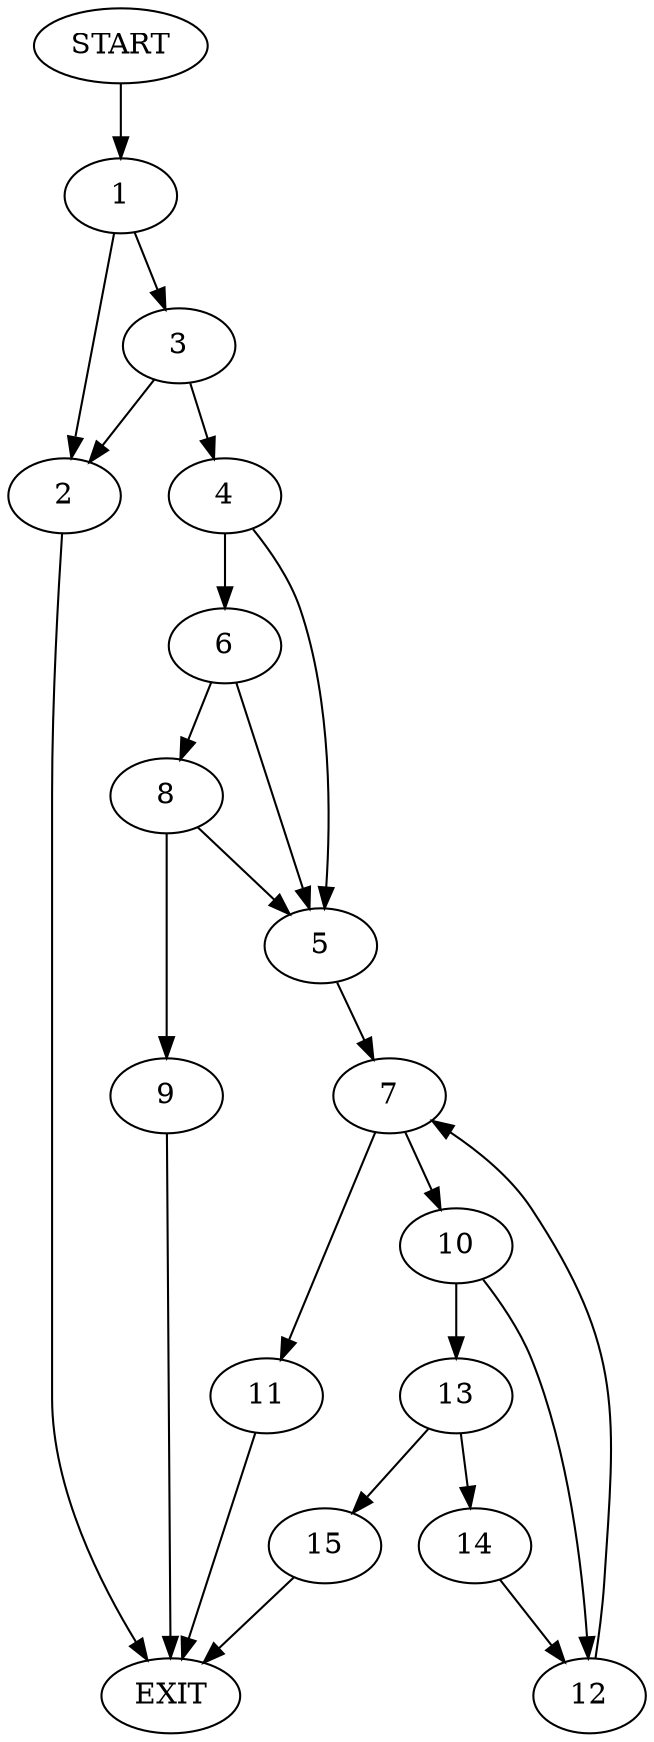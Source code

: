 digraph {
0 [label="START"]
16 [label="EXIT"]
0 -> 1
1 -> 2
1 -> 3
2 -> 16
3 -> 2
3 -> 4
4 -> 5
4 -> 6
5 -> 7
6 -> 5
6 -> 8
8 -> 5
8 -> 9
9 -> 16
7 -> 10
7 -> 11
10 -> 12
10 -> 13
11 -> 16
13 -> 14
13 -> 15
12 -> 7
14 -> 12
15 -> 16
}
